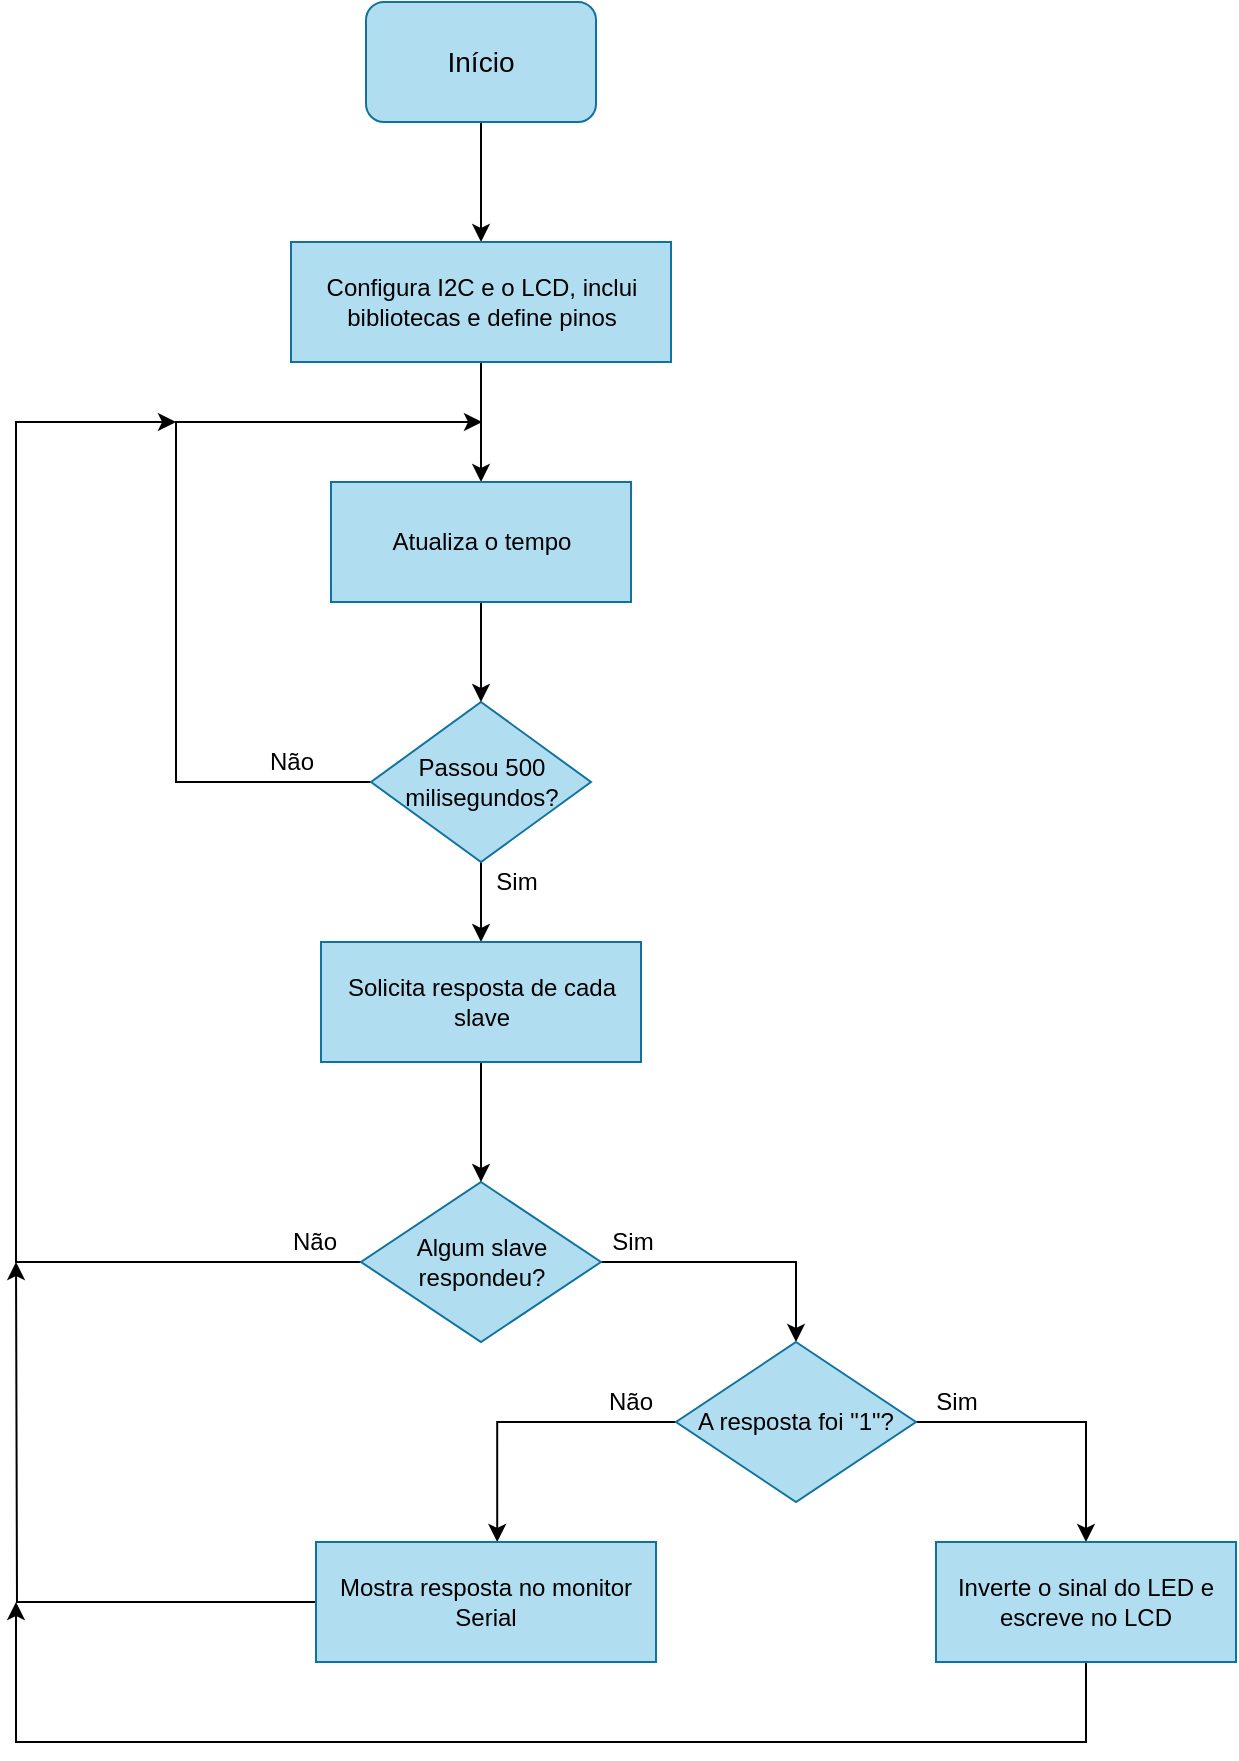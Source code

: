 <mxfile version="15.2.9" type="github">
  <diagram id="yWrPipXILEo8XBz3-1Mg" name="Page-1">
    <mxGraphModel dx="796" dy="466" grid="1" gridSize="10" guides="1" tooltips="1" connect="1" arrows="1" fold="1" page="1" pageScale="1" pageWidth="850" pageHeight="1100" math="0" shadow="0">
      <root>
        <mxCell id="0" />
        <mxCell id="1" parent="0" />
        <mxCell id="wEqDHsbmhFHpueRhzzTR-5" style="edgeStyle=orthogonalEdgeStyle;rounded=0;orthogonalLoop=1;jettySize=auto;html=1;entryX=0.5;entryY=0;entryDx=0;entryDy=0;" parent="1" source="wEqDHsbmhFHpueRhzzTR-3" target="wEqDHsbmhFHpueRhzzTR-4" edge="1">
          <mxGeometry relative="1" as="geometry" />
        </mxCell>
        <mxCell id="wEqDHsbmhFHpueRhzzTR-3" value="&lt;font style=&quot;font-size: 14px&quot;&gt;Iní&lt;/font&gt;&lt;font style=&quot;font-size: 14px&quot;&gt;cio&lt;/font&gt;" style="rounded=1;whiteSpace=wrap;html=1;fillColor=#b1ddf0;strokeColor=#10739e;" parent="1" vertex="1">
          <mxGeometry x="365" y="80" width="115" height="60" as="geometry" />
        </mxCell>
        <mxCell id="wEqDHsbmhFHpueRhzzTR-10" style="edgeStyle=orthogonalEdgeStyle;rounded=0;orthogonalLoop=1;jettySize=auto;html=1;entryX=0.5;entryY=0;entryDx=0;entryDy=0;" parent="1" source="wEqDHsbmhFHpueRhzzTR-4" target="wEqDHsbmhFHpueRhzzTR-8" edge="1">
          <mxGeometry relative="1" as="geometry" />
        </mxCell>
        <mxCell id="wEqDHsbmhFHpueRhzzTR-4" value="Configura I2C e o LCD, inclui bibliotecas e define pinos" style="rounded=0;whiteSpace=wrap;html=1;fixedSize=1;align=center;whiteSpace=wrap;html=1;labelBorderColor=none;labelBackgroundColor=none;fillColor=#b1ddf0;strokeColor=#10739e;" parent="1" vertex="1">
          <mxGeometry x="327.5" y="200" width="190" height="60" as="geometry" />
        </mxCell>
        <mxCell id="wEqDHsbmhFHpueRhzzTR-12" style="edgeStyle=orthogonalEdgeStyle;rounded=0;orthogonalLoop=1;jettySize=auto;html=1;" parent="1" source="wEqDHsbmhFHpueRhzzTR-6" edge="1">
          <mxGeometry relative="1" as="geometry">
            <mxPoint x="423" y="290" as="targetPoint" />
            <Array as="points">
              <mxPoint x="270" y="470" />
              <mxPoint x="270" y="290" />
            </Array>
          </mxGeometry>
        </mxCell>
        <mxCell id="wEqDHsbmhFHpueRhzzTR-15" style="edgeStyle=orthogonalEdgeStyle;rounded=0;orthogonalLoop=1;jettySize=auto;html=1;entryX=0.5;entryY=0;entryDx=0;entryDy=0;" parent="1" source="wEqDHsbmhFHpueRhzzTR-6" target="wEqDHsbmhFHpueRhzzTR-14" edge="1">
          <mxGeometry relative="1" as="geometry" />
        </mxCell>
        <mxCell id="wEqDHsbmhFHpueRhzzTR-6" value="Passou 500 milisegundos?" style="rhombus;whiteSpace=wrap;html=1;fillColor=#b1ddf0;strokeColor=#10739e;" parent="1" vertex="1">
          <mxGeometry x="367.5" y="430" width="110" height="80" as="geometry" />
        </mxCell>
        <mxCell id="wEqDHsbmhFHpueRhzzTR-11" style="edgeStyle=orthogonalEdgeStyle;rounded=0;orthogonalLoop=1;jettySize=auto;html=1;entryX=0.5;entryY=0;entryDx=0;entryDy=0;" parent="1" source="wEqDHsbmhFHpueRhzzTR-8" target="wEqDHsbmhFHpueRhzzTR-6" edge="1">
          <mxGeometry relative="1" as="geometry" />
        </mxCell>
        <mxCell id="wEqDHsbmhFHpueRhzzTR-8" value="Atualiza o tempo" style="rounded=0;whiteSpace=wrap;html=1;whiteSpace=wrap;html=1;fixedSize=1;fillColor=#b1ddf0;strokeColor=#10739e;" parent="1" vertex="1">
          <mxGeometry x="347.5" y="320" width="150" height="60" as="geometry" />
        </mxCell>
        <mxCell id="wEqDHsbmhFHpueRhzzTR-13" value="Não" style="text;html=1;strokeColor=none;fillColor=none;align=center;verticalAlign=middle;whiteSpace=wrap;rounded=0;" parent="1" vertex="1">
          <mxGeometry x="307.5" y="450" width="40" height="20" as="geometry" />
        </mxCell>
        <mxCell id="staCrRZgJ4eTwBnRcKCF-8" style="edgeStyle=orthogonalEdgeStyle;rounded=0;orthogonalLoop=1;jettySize=auto;html=1;entryX=0.5;entryY=0;entryDx=0;entryDy=0;" parent="1" source="wEqDHsbmhFHpueRhzzTR-16" target="wEqDHsbmhFHpueRhzzTR-21" edge="1">
          <mxGeometry relative="1" as="geometry" />
        </mxCell>
        <mxCell id="staCrRZgJ4eTwBnRcKCF-9" style="edgeStyle=orthogonalEdgeStyle;rounded=0;orthogonalLoop=1;jettySize=auto;html=1;" parent="1" source="wEqDHsbmhFHpueRhzzTR-16" edge="1">
          <mxGeometry relative="1" as="geometry">
            <mxPoint x="270" y="290" as="targetPoint" />
            <Array as="points">
              <mxPoint x="190" y="710" />
              <mxPoint x="190" y="290" />
            </Array>
          </mxGeometry>
        </mxCell>
        <mxCell id="wEqDHsbmhFHpueRhzzTR-16" value="Algum slave respondeu?" style="rhombus;whiteSpace=wrap;html=1;fillColor=#b1ddf0;strokeColor=#10739e;" parent="1" vertex="1">
          <mxGeometry x="362.5" y="670" width="120" height="80" as="geometry" />
        </mxCell>
        <mxCell id="staCrRZgJ4eTwBnRcKCF-11" style="edgeStyle=orthogonalEdgeStyle;rounded=0;orthogonalLoop=1;jettySize=auto;html=1;entryX=0.533;entryY=0;entryDx=0;entryDy=0;entryPerimeter=0;" parent="1" source="wEqDHsbmhFHpueRhzzTR-21" target="wEqDHsbmhFHpueRhzzTR-25" edge="1">
          <mxGeometry relative="1" as="geometry">
            <Array as="points">
              <mxPoint x="430" y="790" />
            </Array>
          </mxGeometry>
        </mxCell>
        <mxCell id="staCrRZgJ4eTwBnRcKCF-15" style="edgeStyle=orthogonalEdgeStyle;rounded=0;orthogonalLoop=1;jettySize=auto;html=1;entryX=0.5;entryY=0;entryDx=0;entryDy=0;" parent="1" source="wEqDHsbmhFHpueRhzzTR-21" target="staCrRZgJ4eTwBnRcKCF-14" edge="1">
          <mxGeometry relative="1" as="geometry" />
        </mxCell>
        <mxCell id="wEqDHsbmhFHpueRhzzTR-21" value="A resposta foi &quot;1&quot;?" style="rhombus;whiteSpace=wrap;html=1;fillColor=#b1ddf0;strokeColor=#10739e;" parent="1" vertex="1">
          <mxGeometry x="520" y="750" width="120" height="80" as="geometry" />
        </mxCell>
        <mxCell id="staCrRZgJ4eTwBnRcKCF-12" style="edgeStyle=orthogonalEdgeStyle;rounded=0;orthogonalLoop=1;jettySize=auto;html=1;" parent="1" source="wEqDHsbmhFHpueRhzzTR-25" edge="1">
          <mxGeometry relative="1" as="geometry">
            <mxPoint x="190" y="710" as="targetPoint" />
          </mxGeometry>
        </mxCell>
        <mxCell id="wEqDHsbmhFHpueRhzzTR-25" value="Mostra resposta no monitor Serial" style="rounded=0;whiteSpace=wrap;html=1;fillColor=#b1ddf0;strokeColor=#10739e;" parent="1" vertex="1">
          <mxGeometry x="340" y="850" width="170" height="60" as="geometry" />
        </mxCell>
        <mxCell id="wEqDHsbmhFHpueRhzzTR-30" value="Sim" style="text;html=1;align=center;verticalAlign=middle;resizable=0;points=[];autosize=1;" parent="1" vertex="1">
          <mxGeometry x="420" y="510" width="40" height="20" as="geometry" />
        </mxCell>
        <mxCell id="staCrRZgJ4eTwBnRcKCF-6" style="edgeStyle=orthogonalEdgeStyle;rounded=0;orthogonalLoop=1;jettySize=auto;html=1;entryX=0.5;entryY=0;entryDx=0;entryDy=0;" parent="1" source="wEqDHsbmhFHpueRhzzTR-14" target="wEqDHsbmhFHpueRhzzTR-16" edge="1">
          <mxGeometry relative="1" as="geometry" />
        </mxCell>
        <mxCell id="wEqDHsbmhFHpueRhzzTR-14" value="Solicita resposta de cada slave" style="rounded=0;whiteSpace=wrap;html=1;whiteSpace=wrap;html=1;fixedSize=1;fillColor=#b1ddf0;strokeColor=#10739e;" parent="1" vertex="1">
          <mxGeometry x="342.5" y="550" width="160" height="60" as="geometry" />
        </mxCell>
        <mxCell id="staCrRZgJ4eTwBnRcKCF-16" style="edgeStyle=orthogonalEdgeStyle;rounded=0;orthogonalLoop=1;jettySize=auto;html=1;" parent="1" source="staCrRZgJ4eTwBnRcKCF-14" edge="1">
          <mxGeometry relative="1" as="geometry">
            <mxPoint x="190" y="880" as="targetPoint" />
            <Array as="points">
              <mxPoint x="725" y="950" />
              <mxPoint x="190" y="950" />
            </Array>
          </mxGeometry>
        </mxCell>
        <mxCell id="staCrRZgJ4eTwBnRcKCF-14" value="Inverte o sinal do LED e escreve no LCD" style="rounded=0;whiteSpace=wrap;html=1;whiteSpace=wrap;html=1;fixedSize=1;fillColor=#b1ddf0;strokeColor=#10739e;" parent="1" vertex="1">
          <mxGeometry x="650" y="850" width="150" height="60" as="geometry" />
        </mxCell>
        <mxCell id="staCrRZgJ4eTwBnRcKCF-17" value="Sim" style="text;html=1;align=center;verticalAlign=middle;resizable=0;points=[];autosize=1;strokeWidth=0;" parent="1" vertex="1">
          <mxGeometry x="477.5" y="690" width="40" height="20" as="geometry" />
        </mxCell>
        <mxCell id="staCrRZgJ4eTwBnRcKCF-19" value="Não" style="text;html=1;align=center;verticalAlign=middle;whiteSpace=wrap;rounded=0;" parent="1" vertex="1">
          <mxGeometry x="307.5" y="685" width="62.5" height="30" as="geometry" />
        </mxCell>
        <mxCell id="staCrRZgJ4eTwBnRcKCF-22" value="Sim" style="text;html=1;align=center;verticalAlign=middle;resizable=0;points=[];autosize=1;" parent="1" vertex="1">
          <mxGeometry x="640" y="770" width="40" height="20" as="geometry" />
        </mxCell>
        <mxCell id="staCrRZgJ4eTwBnRcKCF-24" value="Não" style="text;html=1;align=center;verticalAlign=middle;whiteSpace=wrap;rounded=0;rotation=0;" parent="1" vertex="1">
          <mxGeometry x="466.25" y="765" width="62.5" height="30" as="geometry" />
        </mxCell>
      </root>
    </mxGraphModel>
  </diagram>
</mxfile>
